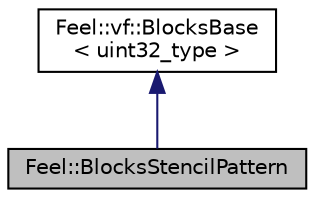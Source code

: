 digraph "Feel::BlocksStencilPattern"
{
 // LATEX_PDF_SIZE
  edge [fontname="Helvetica",fontsize="10",labelfontname="Helvetica",labelfontsize="10"];
  node [fontname="Helvetica",fontsize="10",shape=record];
  Node1 [label="Feel::BlocksStencilPattern",height=0.2,width=0.4,color="black", fillcolor="grey75", style="filled", fontcolor="black",tooltip=" "];
  Node2 -> Node1 [dir="back",color="midnightblue",fontsize="10",style="solid",fontname="Helvetica"];
  Node2 [label="Feel::vf::BlocksBase\l\< uint32_type \>",height=0.2,width=0.4,color="black", fillcolor="white", style="filled",URL="$structFeel_1_1vf_1_1BlocksBase.html",tooltip=" "];
}

